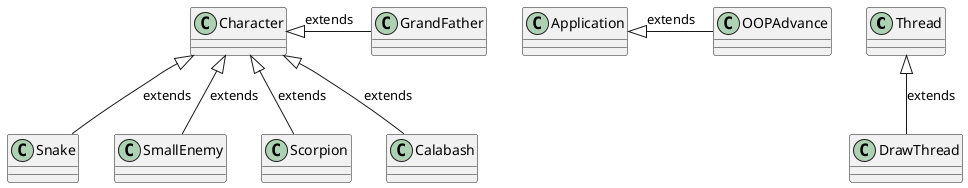 @startuml

Thread <|-- DrawThread : extends
OOPAdvance -left-|> Application : extends
Character <|-- Snake : extends
Character <|-- SmallEnemy : extends
Character <|-- Scorpion : extends
Character <|-- Calabash : extends
GrandFather -left-|> Character : extends

@enduml